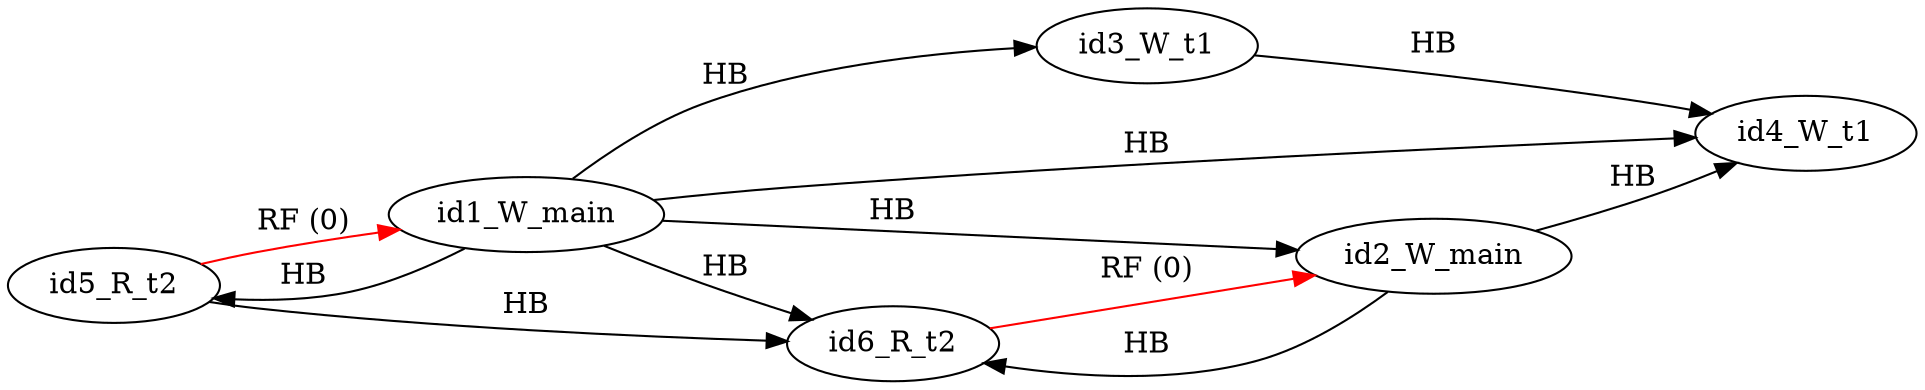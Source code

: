 digraph memory_model {
rankdir=LR;
splines=true; esep=0.5;
id5_R_t2 -> id1_W_main [label = "RF (0)", color="red"];
id6_R_t2 -> id2_W_main [label = "RF (0)", color="red"];
id1_W_main -> id2_W_main [label = "HB", color="black"];
id3_W_t1 -> id4_W_t1 [label = "HB", color="black"];
id5_R_t2 -> id6_R_t2 [label = "HB", color="black"];
id1_W_main -> id3_W_t1 [label = "HB", color="black"];
id1_W_main -> id4_W_t1 [label = "HB", color="black"];
id1_W_main -> id5_R_t2 [label = "HB", color="black"];
id1_W_main -> id6_R_t2 [label = "HB", color="black"];
id2_W_main -> id4_W_t1 [label = "HB", color="black"];
id2_W_main -> id6_R_t2 [label = "HB", color="black"];
id1_W_main [pos="2.5,4!"]
id2_W_main [pos="2.5,2!"]
id3_W_t1 [pos="0,0!"]
id4_W_t1 [pos="0,-2!"]
id5_R_t2 [pos="5,0!"]
id6_R_t2 [pos="5,-2!"]
}